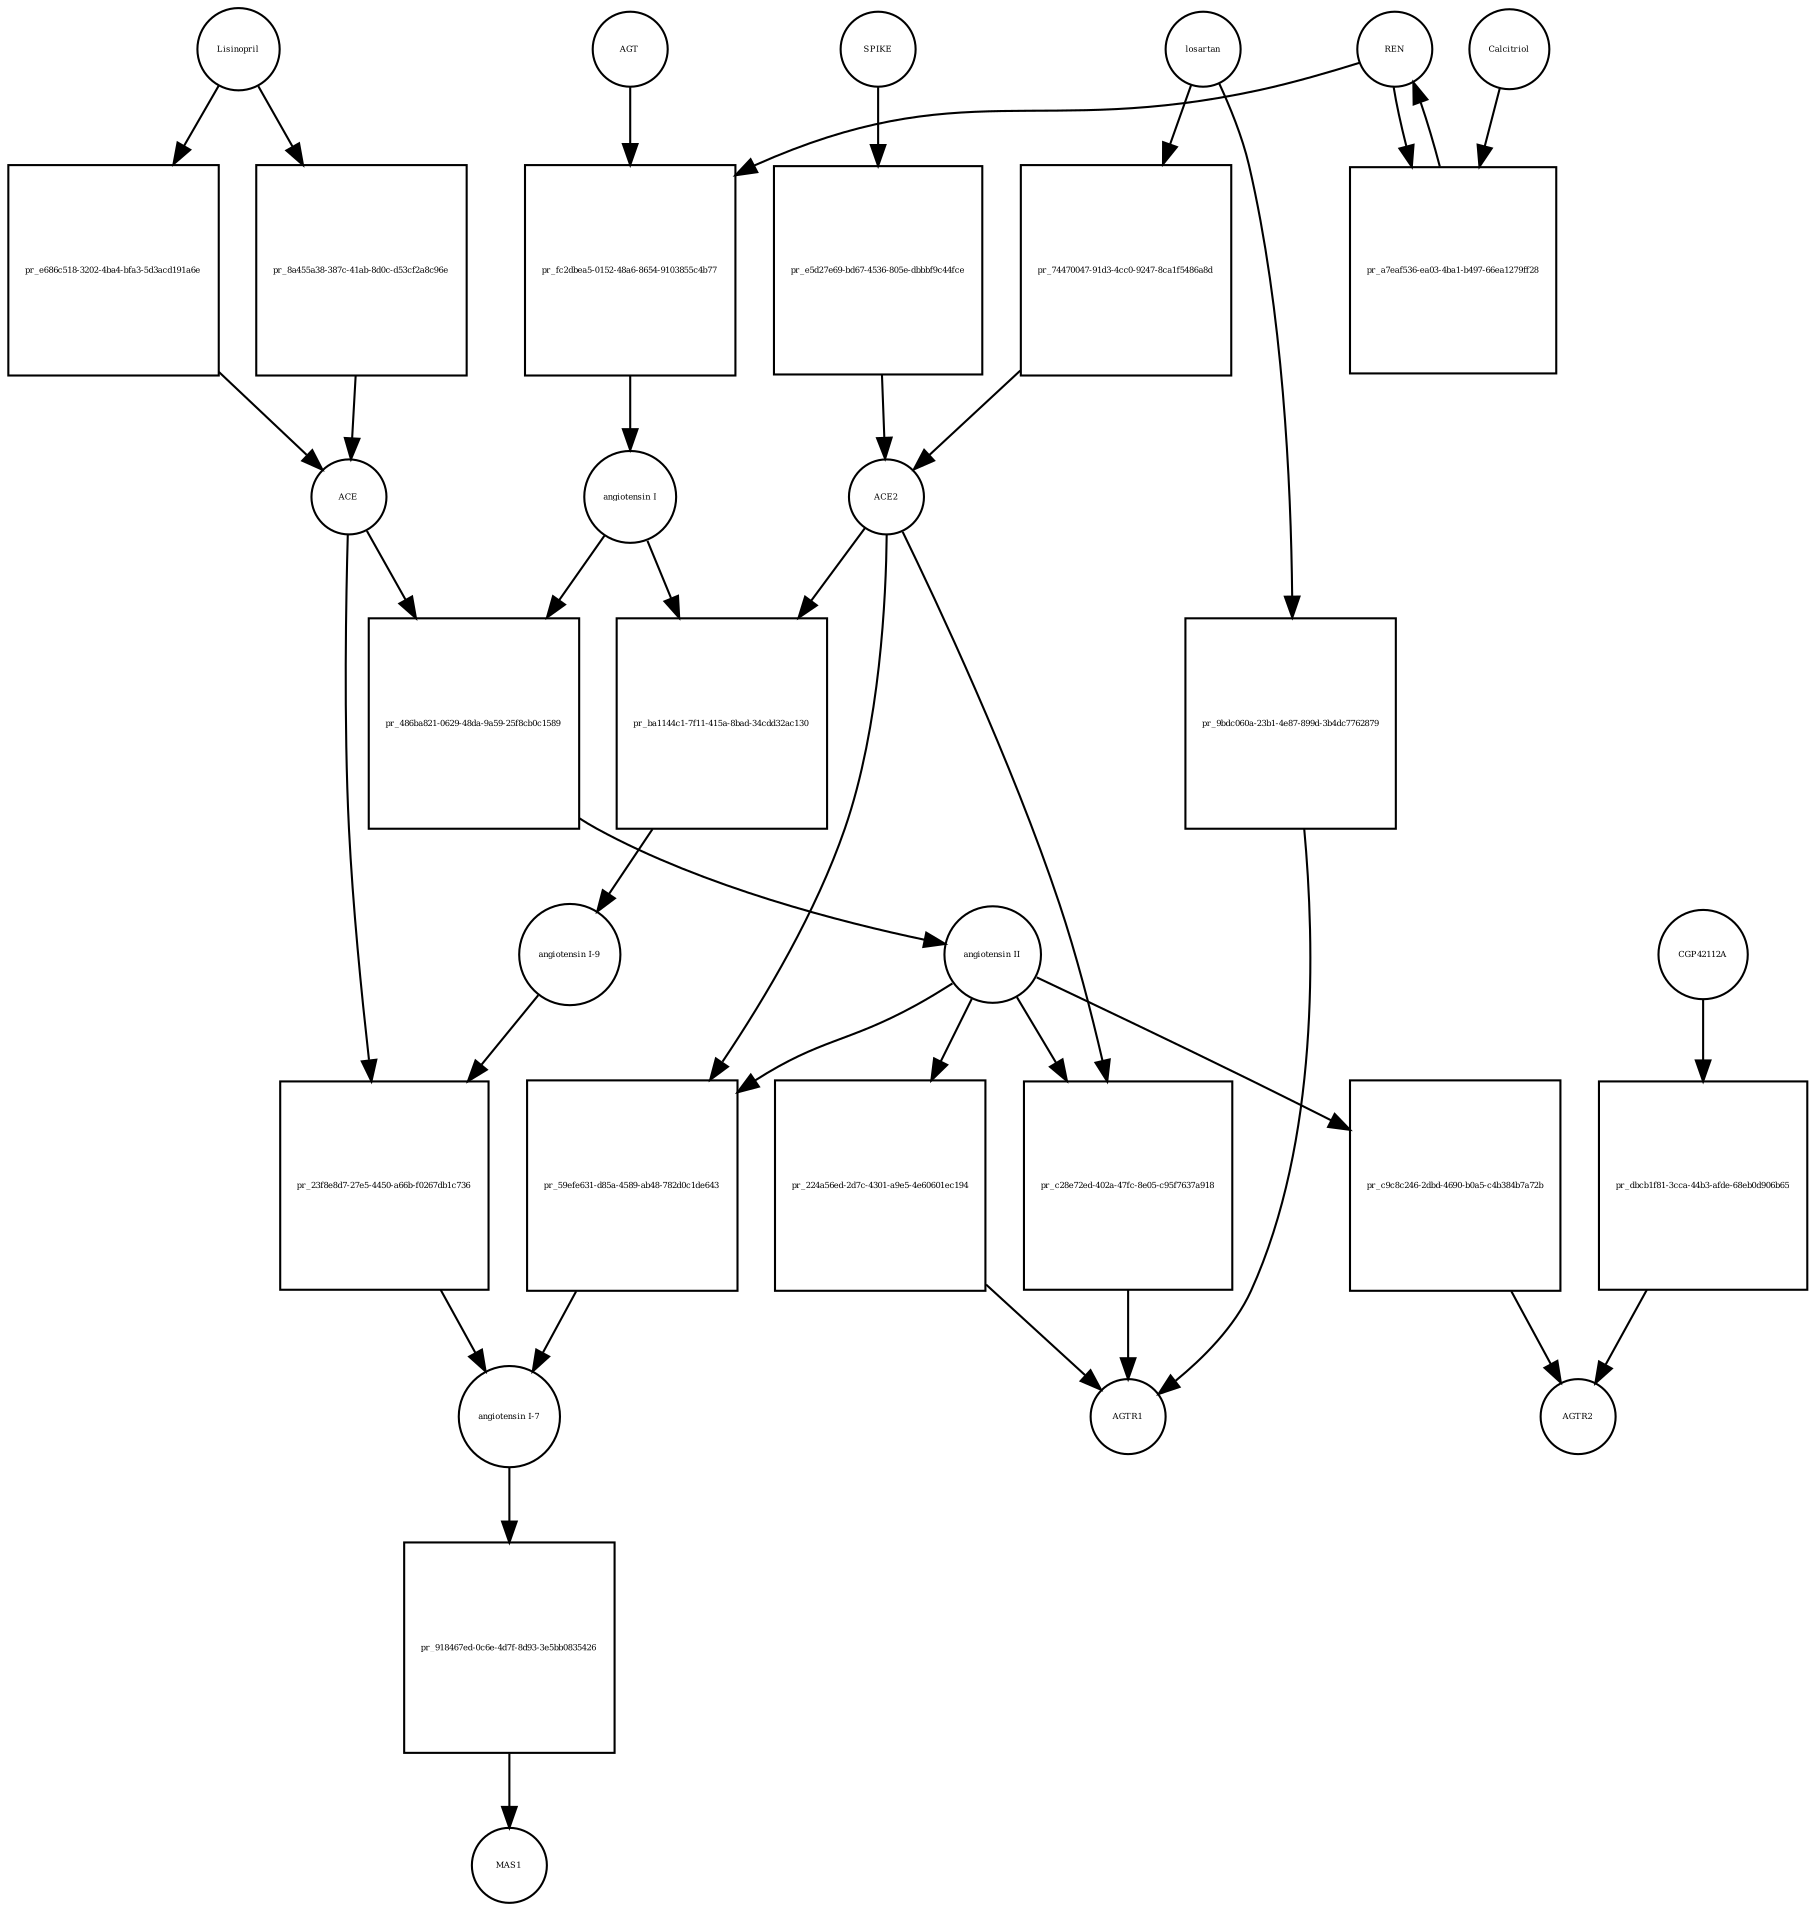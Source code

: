 strict digraph  {
AGT [annotation="", bipartite=0, cls=macromolecule, fontsize=4, label=AGT, shape=circle];
"pr_fc2dbea5-0152-48a6-8654-9103855c4b77" [annotation="", bipartite=1, cls=process, fontsize=4, label="pr_fc2dbea5-0152-48a6-8654-9103855c4b77", shape=square];
"angiotensin I" [annotation="", bipartite=0, cls="simple chemical", fontsize=4, label="angiotensin I", shape=circle];
REN [annotation="", bipartite=0, cls=macromolecule, fontsize=4, label=REN, shape=circle];
"pr_486ba821-0629-48da-9a59-25f8cb0c1589" [annotation="", bipartite=1, cls=process, fontsize=4, label="pr_486ba821-0629-48da-9a59-25f8cb0c1589", shape=square];
"angiotensin II" [annotation="", bipartite=0, cls="simple chemical", fontsize=4, label="angiotensin II", shape=circle];
ACE [annotation="", bipartite=0, cls=macromolecule, fontsize=4, label=ACE, shape=circle];
"pr_ba1144c1-7f11-415a-8bad-34cdd32ac130" [annotation="", bipartite=1, cls=process, fontsize=4, label="pr_ba1144c1-7f11-415a-8bad-34cdd32ac130", shape=square];
"angiotensin I-9" [annotation="", bipartite=0, cls="simple chemical", fontsize=4, label="angiotensin I-9", shape=circle];
ACE2 [annotation="", bipartite=0, cls=macromolecule, fontsize=4, label=ACE2, shape=circle];
"pr_23f8e8d7-27e5-4450-a66b-f0267db1c736" [annotation="", bipartite=1, cls=process, fontsize=4, label="pr_23f8e8d7-27e5-4450-a66b-f0267db1c736", shape=square];
"angiotensin I-7" [annotation="", bipartite=0, cls="simple chemical", fontsize=4, label="angiotensin I-7", shape=circle];
"pr_59efe631-d85a-4589-ab48-782d0c1de643" [annotation="", bipartite=1, cls=process, fontsize=4, label="pr_59efe631-d85a-4589-ab48-782d0c1de643", shape=square];
SPIKE [annotation="", bipartite=0, cls=macromolecule, fontsize=4, label=SPIKE, shape=circle];
"pr_e5d27e69-bd67-4536-805e-dbbbf9c44fce" [annotation="", bipartite=1, cls=process, fontsize=4, label="pr_e5d27e69-bd67-4536-805e-dbbbf9c44fce", shape=square];
Lisinopril [annotation="", bipartite=0, cls="simple chemical", fontsize=4, label=Lisinopril, shape=circle];
"pr_e686c518-3202-4ba4-bfa3-5d3acd191a6e" [annotation="", bipartite=1, cls=process, fontsize=4, label="pr_e686c518-3202-4ba4-bfa3-5d3acd191a6e", shape=square];
"pr_224a56ed-2d7c-4301-a9e5-4e60601ec194" [annotation="", bipartite=1, cls=process, fontsize=4, label="pr_224a56ed-2d7c-4301-a9e5-4e60601ec194", shape=square];
AGTR1 [annotation="", bipartite=0, cls=macromolecule, fontsize=4, label=AGTR1, shape=circle];
"pr_c9c8c246-2dbd-4690-b0a5-c4b384b7a72b" [annotation="", bipartite=1, cls=process, fontsize=4, label="pr_c9c8c246-2dbd-4690-b0a5-c4b384b7a72b", shape=square];
AGTR2 [annotation="", bipartite=0, cls=macromolecule, fontsize=4, label=AGTR2, shape=circle];
"pr_918467ed-0c6e-4d7f-8d93-3e5bb0835426" [annotation="", bipartite=1, cls=process, fontsize=4, label="pr_918467ed-0c6e-4d7f-8d93-3e5bb0835426", shape=square];
MAS1 [annotation="", bipartite=0, cls=macromolecule, fontsize=4, label=MAS1, shape=circle];
losartan [annotation="", bipartite=0, cls="simple chemical", fontsize=4, label=losartan, shape=circle];
"pr_9bdc060a-23b1-4e87-899d-3b4dc7762879" [annotation="", bipartite=1, cls=process, fontsize=4, label="pr_9bdc060a-23b1-4e87-899d-3b4dc7762879", shape=square];
"pr_a7eaf536-ea03-4ba1-b497-66ea1279ff28" [annotation="", bipartite=1, cls=process, fontsize=4, label="pr_a7eaf536-ea03-4ba1-b497-66ea1279ff28", shape=square];
Calcitriol [annotation="", bipartite=0, cls="simple chemical", fontsize=4, label=Calcitriol, shape=circle];
"pr_8a455a38-387c-41ab-8d0c-d53cf2a8c96e" [annotation="", bipartite=1, cls=process, fontsize=4, label="pr_8a455a38-387c-41ab-8d0c-d53cf2a8c96e", shape=square];
"pr_c28e72ed-402a-47fc-8e05-c95f7637a918" [annotation="", bipartite=1, cls=process, fontsize=4, label="pr_c28e72ed-402a-47fc-8e05-c95f7637a918", shape=square];
CGP42112A [annotation="", bipartite=0, cls="simple chemical", fontsize=4, label=CGP42112A, shape=circle];
"pr_dbcb1f81-3cca-44b3-afde-68eb0d906b65" [annotation="", bipartite=1, cls=process, fontsize=4, label="pr_dbcb1f81-3cca-44b3-afde-68eb0d906b65", shape=square];
"pr_74470047-91d3-4cc0-9247-8ca1f5486a8d" [annotation="", bipartite=1, cls=process, fontsize=4, label="pr_74470047-91d3-4cc0-9247-8ca1f5486a8d", shape=square];
AGT -> "pr_fc2dbea5-0152-48a6-8654-9103855c4b77"  [annotation="", interaction_type=consumption];
"pr_fc2dbea5-0152-48a6-8654-9103855c4b77" -> "angiotensin I"  [annotation="", interaction_type=production];
"angiotensin I" -> "pr_486ba821-0629-48da-9a59-25f8cb0c1589"  [annotation="", interaction_type=consumption];
"angiotensin I" -> "pr_ba1144c1-7f11-415a-8bad-34cdd32ac130"  [annotation="", interaction_type=consumption];
REN -> "pr_fc2dbea5-0152-48a6-8654-9103855c4b77"  [annotation="", interaction_type=catalysis];
REN -> "pr_a7eaf536-ea03-4ba1-b497-66ea1279ff28"  [annotation="", interaction_type=consumption];
"pr_486ba821-0629-48da-9a59-25f8cb0c1589" -> "angiotensin II"  [annotation="", interaction_type=production];
"angiotensin II" -> "pr_59efe631-d85a-4589-ab48-782d0c1de643"  [annotation="", interaction_type=consumption];
"angiotensin II" -> "pr_224a56ed-2d7c-4301-a9e5-4e60601ec194"  [annotation="", interaction_type=consumption];
"angiotensin II" -> "pr_c9c8c246-2dbd-4690-b0a5-c4b384b7a72b"  [annotation="", interaction_type=consumption];
"angiotensin II" -> "pr_c28e72ed-402a-47fc-8e05-c95f7637a918"  [annotation="", interaction_type=modulation];
ACE -> "pr_486ba821-0629-48da-9a59-25f8cb0c1589"  [annotation="", interaction_type=catalysis];
ACE -> "pr_23f8e8d7-27e5-4450-a66b-f0267db1c736"  [annotation="", interaction_type=catalysis];
"pr_ba1144c1-7f11-415a-8bad-34cdd32ac130" -> "angiotensin I-9"  [annotation="", interaction_type=production];
"angiotensin I-9" -> "pr_23f8e8d7-27e5-4450-a66b-f0267db1c736"  [annotation="", interaction_type=consumption];
ACE2 -> "pr_ba1144c1-7f11-415a-8bad-34cdd32ac130"  [annotation="", interaction_type=catalysis];
ACE2 -> "pr_59efe631-d85a-4589-ab48-782d0c1de643"  [annotation="", interaction_type=catalysis];
ACE2 -> "pr_c28e72ed-402a-47fc-8e05-c95f7637a918"  [annotation="", interaction_type=consumption];
"pr_23f8e8d7-27e5-4450-a66b-f0267db1c736" -> "angiotensin I-7"  [annotation="", interaction_type=production];
"angiotensin I-7" -> "pr_918467ed-0c6e-4d7f-8d93-3e5bb0835426"  [annotation="", interaction_type=consumption];
"pr_59efe631-d85a-4589-ab48-782d0c1de643" -> "angiotensin I-7"  [annotation="", interaction_type=production];
SPIKE -> "pr_e5d27e69-bd67-4536-805e-dbbbf9c44fce"  [annotation="", interaction_type=consumption];
"pr_e5d27e69-bd67-4536-805e-dbbbf9c44fce" -> ACE2  [annotation="", interaction_type=production];
Lisinopril -> "pr_e686c518-3202-4ba4-bfa3-5d3acd191a6e"  [annotation="", interaction_type=consumption];
Lisinopril -> "pr_8a455a38-387c-41ab-8d0c-d53cf2a8c96e"  [annotation="", interaction_type=consumption];
"pr_e686c518-3202-4ba4-bfa3-5d3acd191a6e" -> ACE  [annotation="", interaction_type=production];
"pr_224a56ed-2d7c-4301-a9e5-4e60601ec194" -> AGTR1  [annotation="", interaction_type=production];
"pr_c9c8c246-2dbd-4690-b0a5-c4b384b7a72b" -> AGTR2  [annotation="", interaction_type=production];
"pr_918467ed-0c6e-4d7f-8d93-3e5bb0835426" -> MAS1  [annotation="", interaction_type=production];
losartan -> "pr_9bdc060a-23b1-4e87-899d-3b4dc7762879"  [annotation="", interaction_type=consumption];
losartan -> "pr_74470047-91d3-4cc0-9247-8ca1f5486a8d"  [annotation="", interaction_type=consumption];
"pr_9bdc060a-23b1-4e87-899d-3b4dc7762879" -> AGTR1  [annotation="", interaction_type=production];
"pr_a7eaf536-ea03-4ba1-b497-66ea1279ff28" -> REN  [annotation="", interaction_type=production];
Calcitriol -> "pr_a7eaf536-ea03-4ba1-b497-66ea1279ff28"  [annotation="", interaction_type=inhibition];
"pr_8a455a38-387c-41ab-8d0c-d53cf2a8c96e" -> ACE  [annotation="", interaction_type=production];
"pr_c28e72ed-402a-47fc-8e05-c95f7637a918" -> AGTR1  [annotation="", interaction_type=production];
CGP42112A -> "pr_dbcb1f81-3cca-44b3-afde-68eb0d906b65"  [annotation="", interaction_type=consumption];
"pr_dbcb1f81-3cca-44b3-afde-68eb0d906b65" -> AGTR2  [annotation="", interaction_type=production];
"pr_74470047-91d3-4cc0-9247-8ca1f5486a8d" -> ACE2  [annotation="", interaction_type=production];
}
